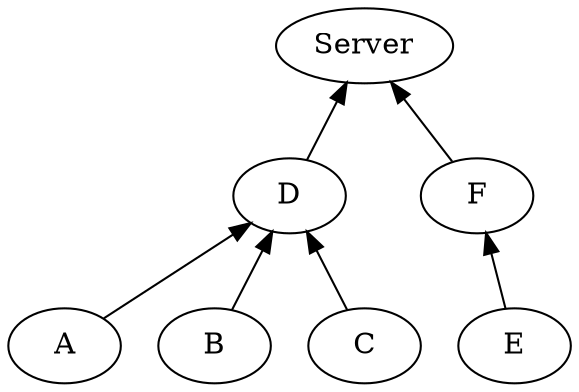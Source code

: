 digraph {
    rankdir=BT
    "A" -> "D"
    "B" -> "D"
    "C" -> "D"
    "D" -> "Server"
    "E" -> "F"
    "F" -> "Server"
}
